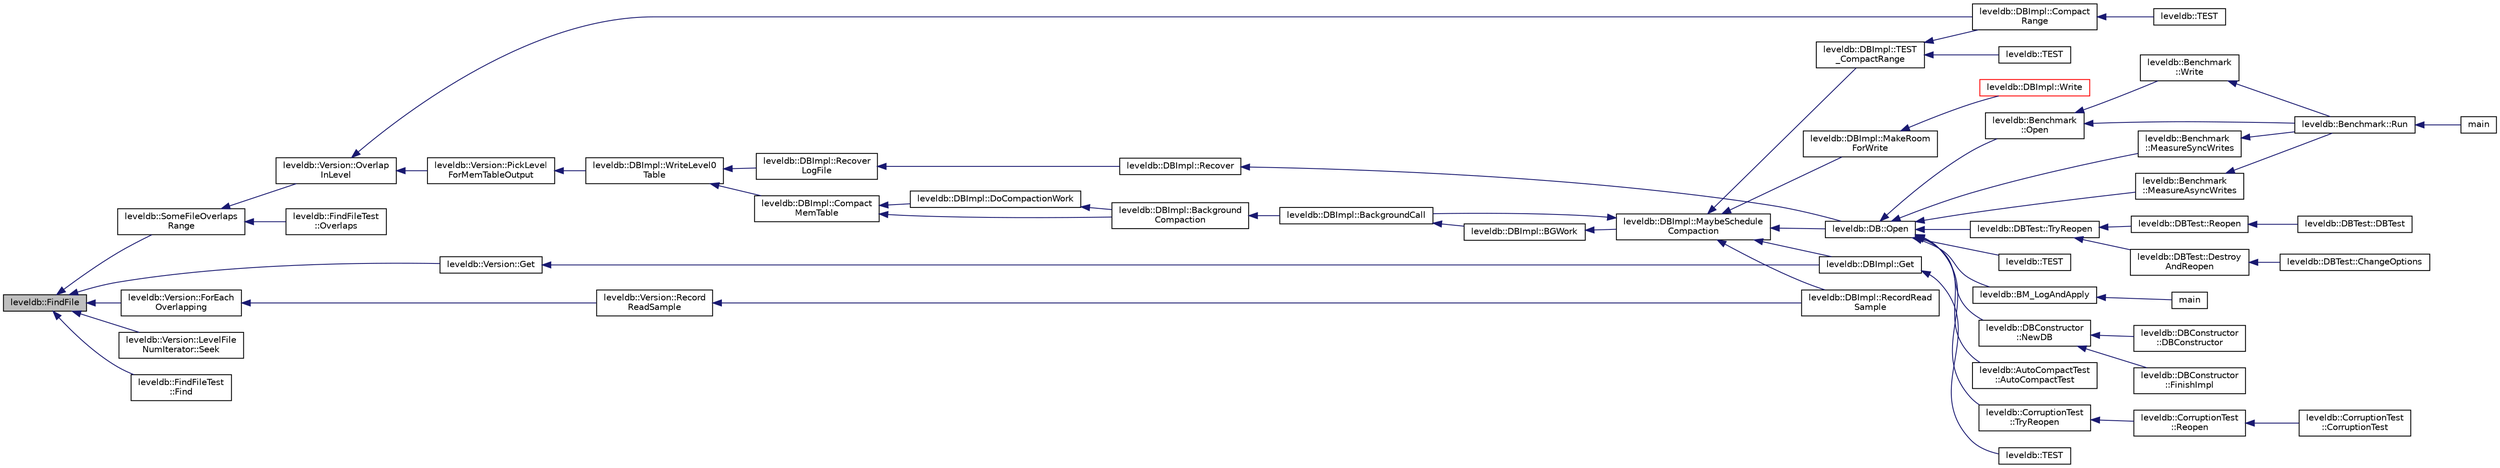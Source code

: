 digraph "leveldb::FindFile"
{
  edge [fontname="Helvetica",fontsize="10",labelfontname="Helvetica",labelfontsize="10"];
  node [fontname="Helvetica",fontsize="10",shape=record];
  rankdir="LR";
  Node1 [label="leveldb::FindFile",height=0.2,width=0.4,color="black", fillcolor="grey75", style="filled" fontcolor="black"];
  Node1 -> Node2 [dir="back",color="midnightblue",fontsize="10",style="solid"];
  Node2 [label="leveldb::SomeFileOverlaps\lRange",height=0.2,width=0.4,color="black", fillcolor="white", style="filled",URL="$namespaceleveldb.html#a1a6a370f17b20667b885b5b91159c5a9"];
  Node2 -> Node3 [dir="back",color="midnightblue",fontsize="10",style="solid"];
  Node3 [label="leveldb::Version::Overlap\lInLevel",height=0.2,width=0.4,color="black", fillcolor="white", style="filled",URL="$classleveldb_1_1_version.html#a7945e88b8a4f2f7b6f3201cb3d791f1e"];
  Node3 -> Node4 [dir="back",color="midnightblue",fontsize="10",style="solid"];
  Node4 [label="leveldb::DBImpl::Compact\lRange",height=0.2,width=0.4,color="black", fillcolor="white", style="filled",URL="$classleveldb_1_1_d_b_impl.html#aa6df0739fc0b49380c284347e411b8ed"];
  Node4 -> Node5 [dir="back",color="midnightblue",fontsize="10",style="solid"];
  Node5 [label="leveldb::TEST",height=0.2,width=0.4,color="black", fillcolor="white", style="filled",URL="$namespaceleveldb.html#a2bb2a098a32d42044e6be132020b29b0"];
  Node3 -> Node6 [dir="back",color="midnightblue",fontsize="10",style="solid"];
  Node6 [label="leveldb::Version::PickLevel\lForMemTableOutput",height=0.2,width=0.4,color="black", fillcolor="white", style="filled",URL="$classleveldb_1_1_version.html#ac3b623319110ed2a9491723dd4675431"];
  Node6 -> Node7 [dir="back",color="midnightblue",fontsize="10",style="solid"];
  Node7 [label="leveldb::DBImpl::WriteLevel0\lTable",height=0.2,width=0.4,color="black", fillcolor="white", style="filled",URL="$classleveldb_1_1_d_b_impl.html#a6b1b87947df08e63ea9389722f943943"];
  Node7 -> Node8 [dir="back",color="midnightblue",fontsize="10",style="solid"];
  Node8 [label="leveldb::DBImpl::Recover\lLogFile",height=0.2,width=0.4,color="black", fillcolor="white", style="filled",URL="$classleveldb_1_1_d_b_impl.html#ac9e2ce8c5013d78ba19e8417f94fdad8"];
  Node8 -> Node9 [dir="back",color="midnightblue",fontsize="10",style="solid"];
  Node9 [label="leveldb::DBImpl::Recover",height=0.2,width=0.4,color="black", fillcolor="white", style="filled",URL="$classleveldb_1_1_d_b_impl.html#aa9a573026c03e8485471f583316943b0"];
  Node9 -> Node10 [dir="back",color="midnightblue",fontsize="10",style="solid"];
  Node10 [label="leveldb::DB::Open",height=0.2,width=0.4,color="black", fillcolor="white", style="filled",URL="$classleveldb_1_1_d_b.html#ac1da2b48e911287d86f3a3bfa0f851fe"];
  Node10 -> Node11 [dir="back",color="midnightblue",fontsize="10",style="solid"];
  Node11 [label="leveldb::AutoCompactTest\l::AutoCompactTest",height=0.2,width=0.4,color="black", fillcolor="white", style="filled",URL="$classleveldb_1_1_auto_compact_test.html#a31fe0ded855f188fac1650c70849760c"];
  Node10 -> Node12 [dir="back",color="midnightblue",fontsize="10",style="solid"];
  Node12 [label="leveldb::CorruptionTest\l::TryReopen",height=0.2,width=0.4,color="black", fillcolor="white", style="filled",URL="$classleveldb_1_1_corruption_test.html#aaba7c05f06400ef45d1af5cb95f66a57"];
  Node12 -> Node13 [dir="back",color="midnightblue",fontsize="10",style="solid"];
  Node13 [label="leveldb::CorruptionTest\l::Reopen",height=0.2,width=0.4,color="black", fillcolor="white", style="filled",URL="$classleveldb_1_1_corruption_test.html#aa2051faee6b6542d35ebdcf99918a713"];
  Node13 -> Node14 [dir="back",color="midnightblue",fontsize="10",style="solid"];
  Node14 [label="leveldb::CorruptionTest\l::CorruptionTest",height=0.2,width=0.4,color="black", fillcolor="white", style="filled",URL="$classleveldb_1_1_corruption_test.html#a9940767db260b1e4e60b8bcedc50217c"];
  Node10 -> Node15 [dir="back",color="midnightblue",fontsize="10",style="solid"];
  Node15 [label="leveldb::Benchmark\l::Open",height=0.2,width=0.4,color="black", fillcolor="white", style="filled",URL="$classleveldb_1_1_benchmark.html#a89a3b0da75e6cd2ffb879358e5dd82a6"];
  Node15 -> Node16 [dir="back",color="midnightblue",fontsize="10",style="solid"];
  Node16 [label="leveldb::Benchmark::Run",height=0.2,width=0.4,color="black", fillcolor="white", style="filled",URL="$classleveldb_1_1_benchmark.html#a2f262afa0c7d10fcf531fe9657fba490"];
  Node16 -> Node17 [dir="back",color="midnightblue",fontsize="10",style="solid"];
  Node17 [label="main",height=0.2,width=0.4,color="black", fillcolor="white", style="filled",URL="$db__bench_8cc.html#a3c04138a5bfe5d72780bb7e82a18e627"];
  Node15 -> Node18 [dir="back",color="midnightblue",fontsize="10",style="solid"];
  Node18 [label="leveldb::Benchmark\l::Write",height=0.2,width=0.4,color="black", fillcolor="white", style="filled",URL="$classleveldb_1_1_benchmark.html#a86876b2882d9015610330e69acfdff0d"];
  Node18 -> Node16 [dir="back",color="midnightblue",fontsize="10",style="solid"];
  Node10 -> Node19 [dir="back",color="midnightblue",fontsize="10",style="solid"];
  Node19 [label="leveldb::Benchmark\l::MeasureAsyncWrites",height=0.2,width=0.4,color="black", fillcolor="white", style="filled",URL="$classleveldb_1_1_benchmark.html#a93f93835e288185005d25cf08037bed9"];
  Node19 -> Node16 [dir="back",color="midnightblue",fontsize="10",style="solid"];
  Node10 -> Node20 [dir="back",color="midnightblue",fontsize="10",style="solid"];
  Node20 [label="leveldb::Benchmark\l::MeasureSyncWrites",height=0.2,width=0.4,color="black", fillcolor="white", style="filled",URL="$classleveldb_1_1_benchmark.html#ac7b13fb940cff41f5acc5dc99d93d36c"];
  Node20 -> Node16 [dir="back",color="midnightblue",fontsize="10",style="solid"];
  Node10 -> Node21 [dir="back",color="midnightblue",fontsize="10",style="solid"];
  Node21 [label="leveldb::DBTest::TryReopen",height=0.2,width=0.4,color="black", fillcolor="white", style="filled",URL="$classleveldb_1_1_d_b_test.html#aee588b2d13db6be2a651a8fabeac5c79"];
  Node21 -> Node22 [dir="back",color="midnightblue",fontsize="10",style="solid"];
  Node22 [label="leveldb::DBTest::Reopen",height=0.2,width=0.4,color="black", fillcolor="white", style="filled",URL="$classleveldb_1_1_d_b_test.html#a38170a082cbc71fb446408ff5634c797"];
  Node22 -> Node23 [dir="back",color="midnightblue",fontsize="10",style="solid"];
  Node23 [label="leveldb::DBTest::DBTest",height=0.2,width=0.4,color="black", fillcolor="white", style="filled",URL="$classleveldb_1_1_d_b_test.html#afc6fc9512e900de6ee10c5db15b22930"];
  Node21 -> Node24 [dir="back",color="midnightblue",fontsize="10",style="solid"];
  Node24 [label="leveldb::DBTest::Destroy\lAndReopen",height=0.2,width=0.4,color="black", fillcolor="white", style="filled",URL="$classleveldb_1_1_d_b_test.html#ab798a43e7feab6dddc8fa1eb7a5f61f6"];
  Node24 -> Node25 [dir="back",color="midnightblue",fontsize="10",style="solid"];
  Node25 [label="leveldb::DBTest::ChangeOptions",height=0.2,width=0.4,color="black", fillcolor="white", style="filled",URL="$classleveldb_1_1_d_b_test.html#a587534fe403016f15cf1997ef7a40836"];
  Node10 -> Node26 [dir="back",color="midnightblue",fontsize="10",style="solid"];
  Node26 [label="leveldb::TEST",height=0.2,width=0.4,color="black", fillcolor="white", style="filled",URL="$namespaceleveldb.html#a88d6fdcb16ed4edc65da40f383e6f23b"];
  Node10 -> Node27 [dir="back",color="midnightblue",fontsize="10",style="solid"];
  Node27 [label="leveldb::BM_LogAndApply",height=0.2,width=0.4,color="black", fillcolor="white", style="filled",URL="$namespaceleveldb.html#af9cf6ec167c9b6f25fd050ab6fb67a90"];
  Node27 -> Node28 [dir="back",color="midnightblue",fontsize="10",style="solid"];
  Node28 [label="main",height=0.2,width=0.4,color="black", fillcolor="white", style="filled",URL="$db__test_8cc.html#a3c04138a5bfe5d72780bb7e82a18e627"];
  Node10 -> Node29 [dir="back",color="midnightblue",fontsize="10",style="solid"];
  Node29 [label="leveldb::DBConstructor\l::NewDB",height=0.2,width=0.4,color="black", fillcolor="white", style="filled",URL="$classleveldb_1_1_d_b_constructor.html#ac48bfe871db8558b57427843465e6c65"];
  Node29 -> Node30 [dir="back",color="midnightblue",fontsize="10",style="solid"];
  Node30 [label="leveldb::DBConstructor\l::DBConstructor",height=0.2,width=0.4,color="black", fillcolor="white", style="filled",URL="$classleveldb_1_1_d_b_constructor.html#ae27ecdd7732629b08c25a63f82dfd4a9"];
  Node29 -> Node31 [dir="back",color="midnightblue",fontsize="10",style="solid"];
  Node31 [label="leveldb::DBConstructor\l::FinishImpl",height=0.2,width=0.4,color="black", fillcolor="white", style="filled",URL="$classleveldb_1_1_d_b_constructor.html#a554d8e348d9135ff72a43a03c647c261"];
  Node7 -> Node32 [dir="back",color="midnightblue",fontsize="10",style="solid"];
  Node32 [label="leveldb::DBImpl::Compact\lMemTable",height=0.2,width=0.4,color="black", fillcolor="white", style="filled",URL="$classleveldb_1_1_d_b_impl.html#affe08e583b60dc854760d60f63db9364"];
  Node32 -> Node33 [dir="back",color="midnightblue",fontsize="10",style="solid"];
  Node33 [label="leveldb::DBImpl::Background\lCompaction",height=0.2,width=0.4,color="black", fillcolor="white", style="filled",URL="$classleveldb_1_1_d_b_impl.html#af8d8c2abc99da12f82a594b6a7d43e35"];
  Node33 -> Node34 [dir="back",color="midnightblue",fontsize="10",style="solid"];
  Node34 [label="leveldb::DBImpl::BackgroundCall",height=0.2,width=0.4,color="black", fillcolor="white", style="filled",URL="$classleveldb_1_1_d_b_impl.html#a0b9829a3bc7b5a119819c6b04b557ab0"];
  Node34 -> Node35 [dir="back",color="midnightblue",fontsize="10",style="solid"];
  Node35 [label="leveldb::DBImpl::BGWork",height=0.2,width=0.4,color="black", fillcolor="white", style="filled",URL="$classleveldb_1_1_d_b_impl.html#ac5e1a8fcf9852a3b3f9712f135f13fa7"];
  Node35 -> Node36 [dir="back",color="midnightblue",fontsize="10",style="solid"];
  Node36 [label="leveldb::DBImpl::MaybeSchedule\lCompaction",height=0.2,width=0.4,color="black", fillcolor="white", style="filled",URL="$classleveldb_1_1_d_b_impl.html#a91134e3ca9d5c6220dd45f19d461a831"];
  Node36 -> Node37 [dir="back",color="midnightblue",fontsize="10",style="solid"];
  Node37 [label="leveldb::DBImpl::TEST\l_CompactRange",height=0.2,width=0.4,color="black", fillcolor="white", style="filled",URL="$classleveldb_1_1_d_b_impl.html#a63fcb49466b689a534ba77d32cf84f99"];
  Node37 -> Node38 [dir="back",color="midnightblue",fontsize="10",style="solid"];
  Node38 [label="leveldb::TEST",height=0.2,width=0.4,color="black", fillcolor="white", style="filled",URL="$namespaceleveldb.html#a1da99cee14629599882010198aabfa2a"];
  Node37 -> Node4 [dir="back",color="midnightblue",fontsize="10",style="solid"];
  Node36 -> Node34 [dir="back",color="midnightblue",fontsize="10",style="solid"];
  Node36 -> Node39 [dir="back",color="midnightblue",fontsize="10",style="solid"];
  Node39 [label="leveldb::DBImpl::Get",height=0.2,width=0.4,color="black", fillcolor="white", style="filled",URL="$classleveldb_1_1_d_b_impl.html#a089964ddcd1f5dc85e73499ae57be508"];
  Node39 -> Node40 [dir="back",color="midnightblue",fontsize="10",style="solid"];
  Node40 [label="leveldb::TEST",height=0.2,width=0.4,color="black", fillcolor="white", style="filled",URL="$namespaceleveldb.html#acc1b0ed2e8e9e4e6b930a1727d9fe0f8"];
  Node36 -> Node41 [dir="back",color="midnightblue",fontsize="10",style="solid"];
  Node41 [label="leveldb::DBImpl::RecordRead\lSample",height=0.2,width=0.4,color="black", fillcolor="white", style="filled",URL="$classleveldb_1_1_d_b_impl.html#a254ae98e3425046c28ed0aa6d78b37d8"];
  Node36 -> Node42 [dir="back",color="midnightblue",fontsize="10",style="solid"];
  Node42 [label="leveldb::DBImpl::MakeRoom\lForWrite",height=0.2,width=0.4,color="black", fillcolor="white", style="filled",URL="$classleveldb_1_1_d_b_impl.html#a9439d7de053315f2f2b59c6382db6f9b"];
  Node42 -> Node43 [dir="back",color="midnightblue",fontsize="10",style="solid"];
  Node43 [label="leveldb::DBImpl::Write",height=0.2,width=0.4,color="red", fillcolor="white", style="filled",URL="$classleveldb_1_1_d_b_impl.html#ac0d0b472717099d6a02ad9dace4e8ef4"];
  Node36 -> Node10 [dir="back",color="midnightblue",fontsize="10",style="solid"];
  Node32 -> Node44 [dir="back",color="midnightblue",fontsize="10",style="solid"];
  Node44 [label="leveldb::DBImpl::DoCompactionWork",height=0.2,width=0.4,color="black", fillcolor="white", style="filled",URL="$classleveldb_1_1_d_b_impl.html#a75d505d0959b9efda825cf07b078d0c6"];
  Node44 -> Node33 [dir="back",color="midnightblue",fontsize="10",style="solid"];
  Node2 -> Node45 [dir="back",color="midnightblue",fontsize="10",style="solid"];
  Node45 [label="leveldb::FindFileTest\l::Overlaps",height=0.2,width=0.4,color="black", fillcolor="white", style="filled",URL="$classleveldb_1_1_find_file_test.html#a617e51dc2e6acbe7d5bc6d0a7224ac51"];
  Node1 -> Node46 [dir="back",color="midnightblue",fontsize="10",style="solid"];
  Node46 [label="leveldb::Version::LevelFile\lNumIterator::Seek",height=0.2,width=0.4,color="black", fillcolor="white", style="filled",URL="$classleveldb_1_1_version_1_1_level_file_num_iterator.html#adbe855f4a783c2f578e1ff2fbb5259b2"];
  Node1 -> Node47 [dir="back",color="midnightblue",fontsize="10",style="solid"];
  Node47 [label="leveldb::Version::ForEach\lOverlapping",height=0.2,width=0.4,color="black", fillcolor="white", style="filled",URL="$classleveldb_1_1_version.html#af41eeda28ad10412b2f380e920798b2c"];
  Node47 -> Node48 [dir="back",color="midnightblue",fontsize="10",style="solid"];
  Node48 [label="leveldb::Version::Record\lReadSample",height=0.2,width=0.4,color="black", fillcolor="white", style="filled",URL="$classleveldb_1_1_version.html#a8b9e51b3d0503fe5868f656356557ded"];
  Node48 -> Node41 [dir="back",color="midnightblue",fontsize="10",style="solid"];
  Node1 -> Node49 [dir="back",color="midnightblue",fontsize="10",style="solid"];
  Node49 [label="leveldb::Version::Get",height=0.2,width=0.4,color="black", fillcolor="white", style="filled",URL="$classleveldb_1_1_version.html#a42c439d4a2a767fe281c7a75d4255038"];
  Node49 -> Node39 [dir="back",color="midnightblue",fontsize="10",style="solid"];
  Node1 -> Node50 [dir="back",color="midnightblue",fontsize="10",style="solid"];
  Node50 [label="leveldb::FindFileTest\l::Find",height=0.2,width=0.4,color="black", fillcolor="white", style="filled",URL="$classleveldb_1_1_find_file_test.html#a233fd8c1e1764f2572e03d28b1f58ae0"];
}
